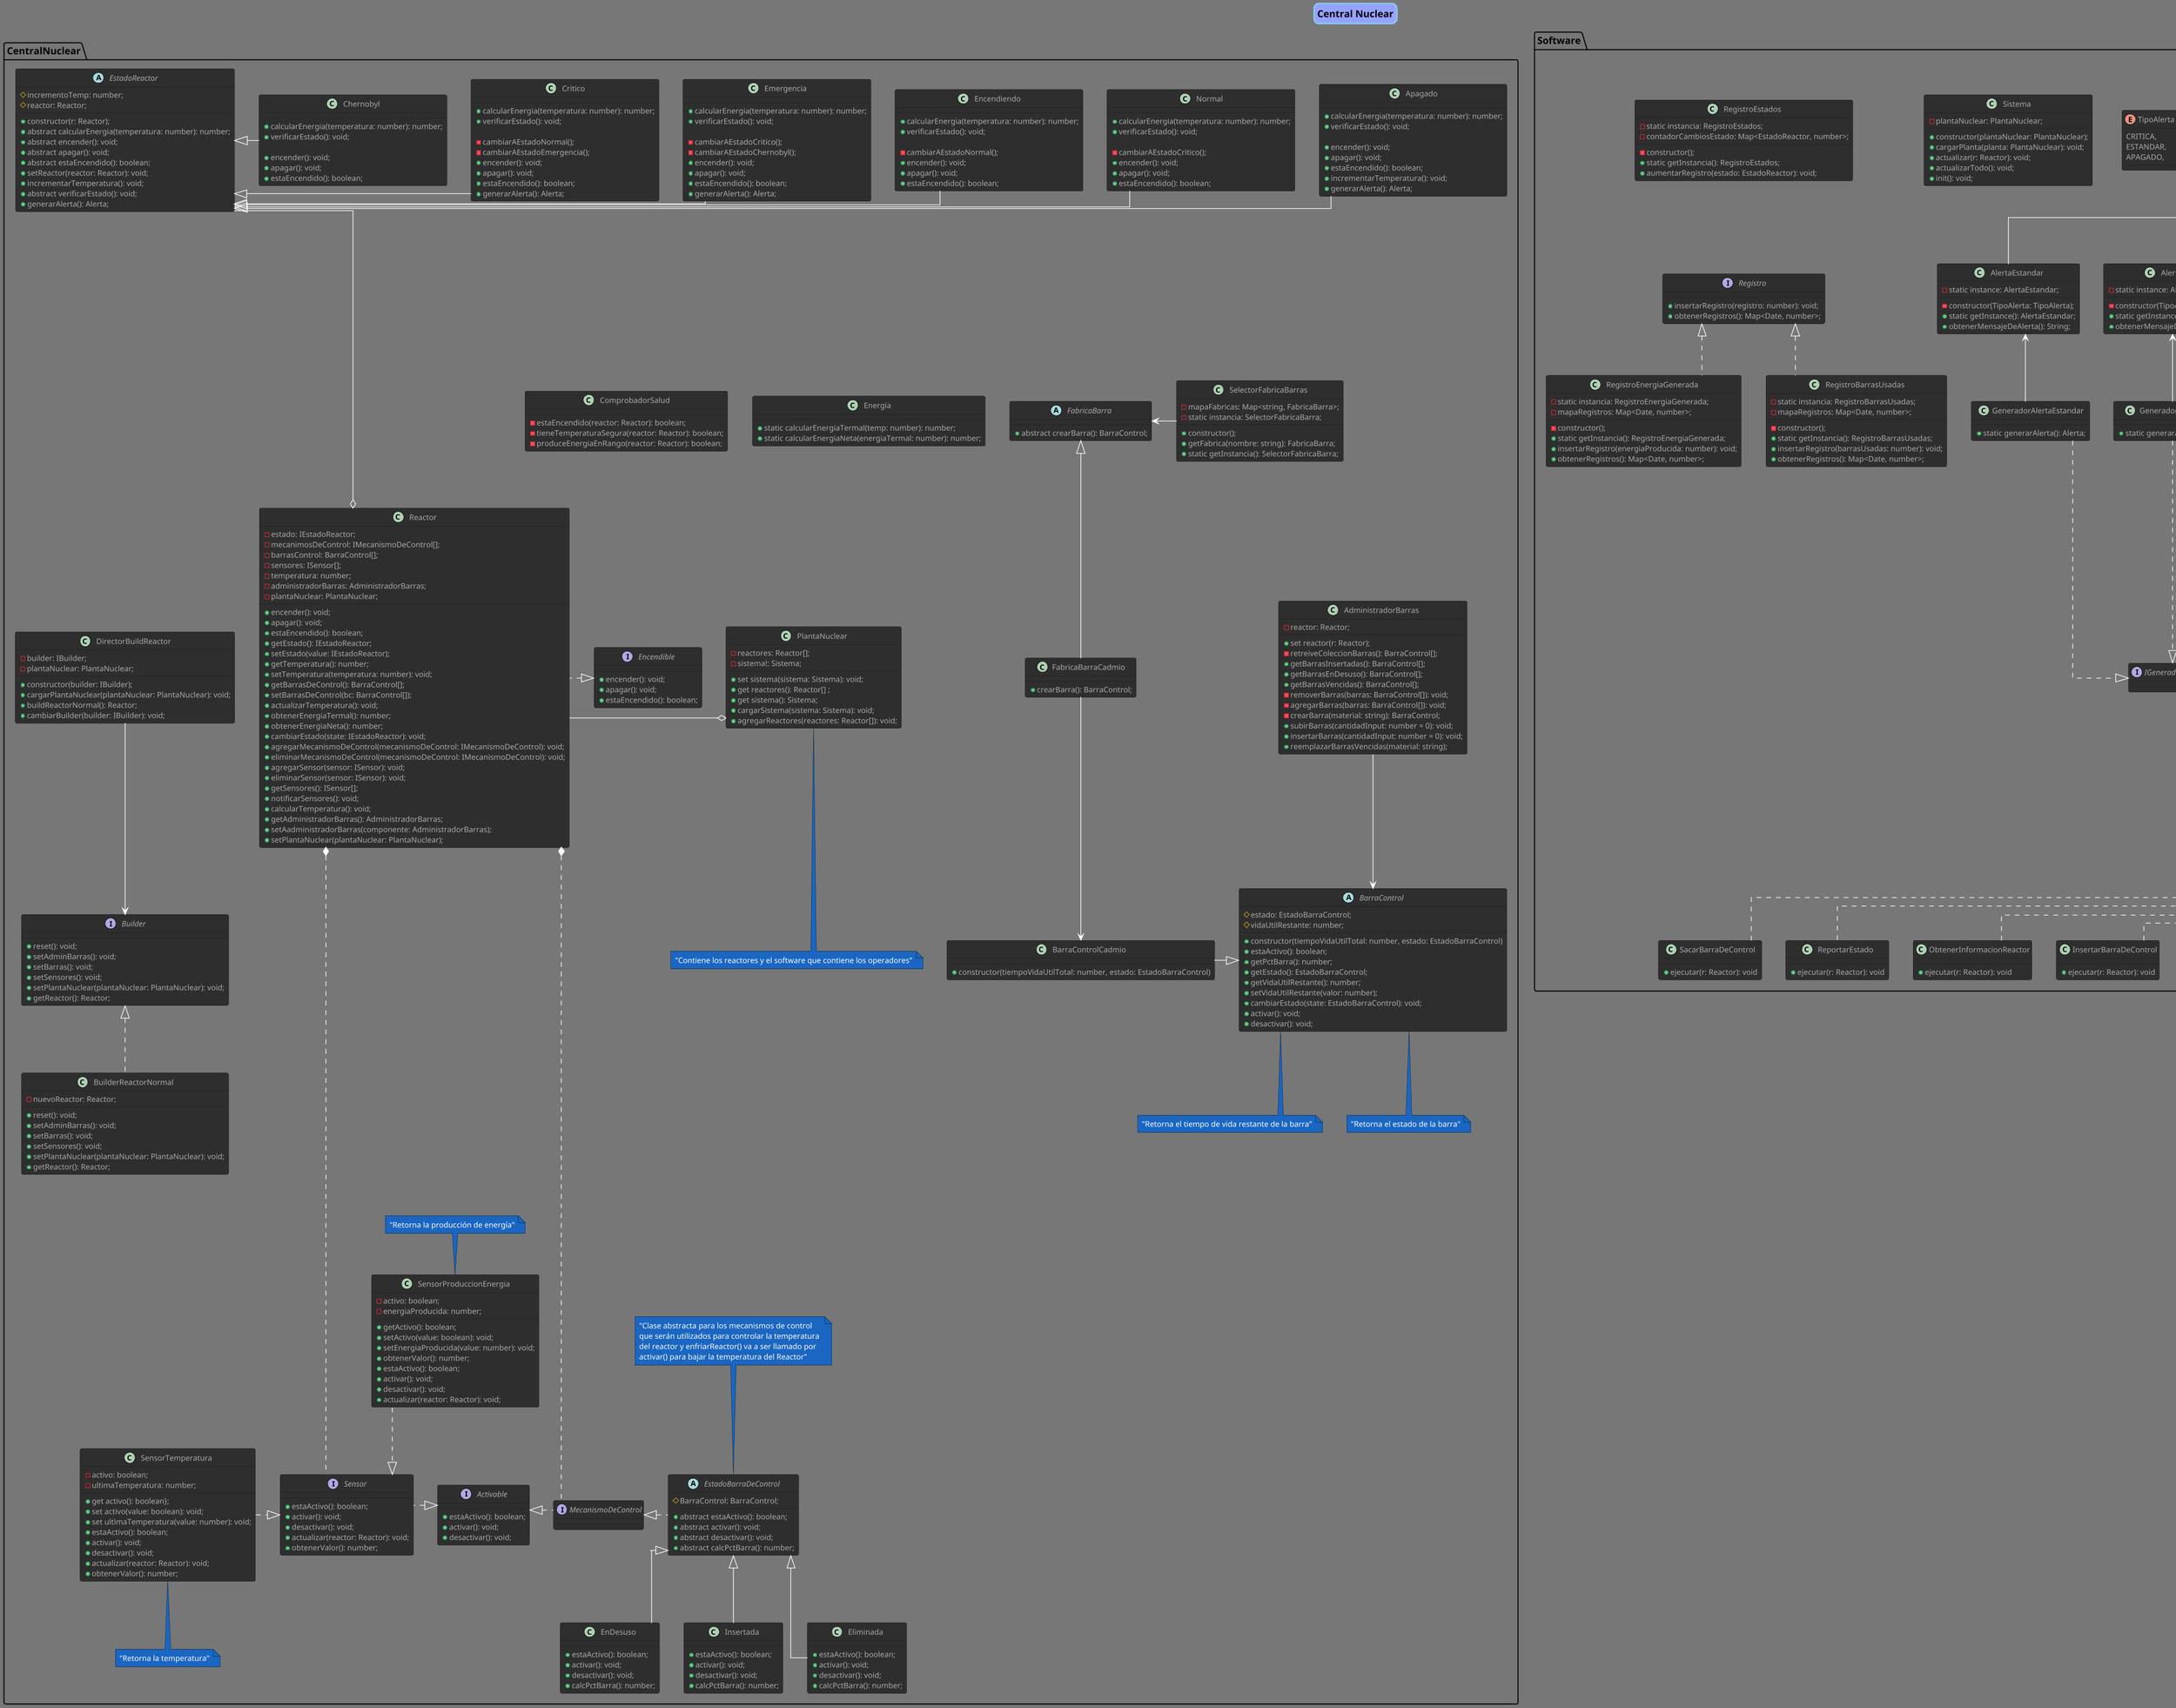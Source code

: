 @startuml TP

title "Central Nuclear"
!theme reddress-darkblue
scale 1.3

skinparam titleBorderRoundCorner 15
skinparam titleBorderThickness 2
skinparam titleBorderColor skyBlue
skinparam titleBackgroundColor #96a2ff


package CentralNuclear {

abstract class EstadoBarraDeControl {
    #BarraControl: BarraControl;

    +abstract estaActivo(): boolean;
    +abstract activar(): void;
    +abstract desactivar(): void;
    +abstract calcPctBarra(): number;
}

class Eliminada {
    +estaActivo(): boolean;
    +activar(): void;
    +desactivar(): void;
    +calcPctBarra(): number;
}

class EnDesuso {
    +estaActivo(): boolean;
    +activar(): void;
    +desactivar(): void;
    +calcPctBarra(): number;
}

class Insertada {
    +estaActivo(): boolean;
    +activar(): void;
    +desactivar(): void;
    +calcPctBarra(): number;
}

abstract class FabricaBarra {
    +abstract crearBarra(): BarraControl;
}

class FabricaBarraCadmio {
    +crearBarra(): BarraControl;
}

class SelectorFabricaBarras {
    -mapaFabricas: Map<string, FabricaBarra>;
    -static instancia: SelectorFabricaBarra;

    +constructor();
    +getFabrica(nombre: string): FabricaBarra;
    +static getInstancia(): SelectorFabricaBarra;
}

abstract class BarraControl {
    #estado: EstadoBarraControl;
    #vidaUtilRestante: number;

    +constructor(tiempoVidaUtilTotal: number, estado: EstadoBarraControl)
    +estaActivo(): boolean;
    +getPctBarra(): number;
    +getEstado(): EstadoBarraControl;
    +getVidaUtilRestante(): number;
    +setVidaUtilRestante(valor: number);
    +cambiarEstado(state: EstadoBarraControl): void;
    +activar(): void;
    +desactivar(): void;
}

class BarraControlCadmio {
    +constructor(tiempoVidaUtilTotal: number, estado: EstadoBarraControl)
}

interface Activable {
    +estaActivo(): boolean;
    +activar(): void;
    +desactivar(): void;
}

interface Encendible {
    +encender(): void;
    +apagar(): void;
    +estaEncendido(): boolean;
}

interface MecanismoDeControl {

}

interface Sensor {
    +estaActivo(): boolean;
    +activar(): void;
    +desactivar(): void;
    +actualizar(reactor: Reactor): void;
    +obtenerValor(): number;
}

class Reactor {
    -estado: IEstadoReactor;
    -mecanimosDeControl: IMecanismoDeControl[];
    -barrasControl: BarraControl[];
    -sensores: ISensor[];
    -temperatura: number;
    -administradorBarras: AdministradorBarras;
    -plantaNuclear: PlantaNuclear;

    +encender(): void;
    +apagar(): void;
    +estaEncendido(): boolean;
    +getEstado(): IEstadoReactor;
    +setEstado(value: IEstadoReactor);
    +getTemperatura(): number;
    +setTemperatura(temperatura: number): void;
    +getBarrasDeControl(): BarraControl[];
    +setBarrasDeControl(bc: BarraControl[]);
    +actualizarTemperatura(): void;
    +obtenerEnergiaTermal(): number;
    +obtenerEnergiaNeta(): number;
    +cambiarEstado(state: IEstadoReactor): void;
    +agregarMecanismoDeControl(mecanismoDeControl: IMecanismoDeControl): void;
    +eliminarMecanismoDeControl(mecanismoDeControl: IMecanismoDeControl): void;
    +agregarSensor(sensor: ISensor): void;
    +eliminarSensor(sensor: ISensor): void;
    +getSensores(): ISensor[];
    +notificarSensores(): void;
    +calcularTemperatura(): void;
    +getAdministradorBarras(): AdministradorBarras;
    +setAadministradorBarras(componente: AdministradorBarras);
    +setPlantaNuclear(plantaNuclear: PlantaNuclear);
}

class AdministradorBarras {
    -reactor: Reactor;

    +set reactor(r: Reactor);
    -retreiveColeccionBarras(): BarraControl[];
    +getBarrasInsertadas(): BarraControl[];
    +getBarrasEnDesuso(): BarraControl[];
    +getBarrasVencidas(): BarraControl[];
    -removerBarras(barras: BarraControl[]): void;
    -agregarBarras(barras: BarraControl[]): void;
    -crearBarra(material: string): BarraControl;
    +subirBarras(cantidadInput: number = 0): void;
    +insertarBarras(cantidadInput: number = 0): void;
    +reemplazarBarrasVencidas(material: string);
}

interface Builder {
    +reset(): void;
    +setAdminBarras(): void;
    +setBarras(): void;
    +setSensores(): void;
    +setPlantaNuclear(plantaNuclear: PlantaNuclear): void;
    +getReactor(): Reactor;
}

class DirectorBuildReactor {
    -builder: IBuilder;
    -plantaNuclear: PlantaNuclear;

    +constructor(builder: IBuilder);
    +cargarPlantaNuclear(plantaNuclear: PlantaNuclear): void;
    +buildReactorNormal(): Reactor;
    +cambiarBuilder(builder: IBuilder): void;
}

class BuilderReactorNormal {
    -nuevoReactor: Reactor;

    +reset(): void;
    +setAdminBarras(): void;
    +setBarras(): void;
    +setSensores(): void;
    +setPlantaNuclear(plantaNuclear: PlantaNuclear): void;
    +getReactor(): Reactor;
}

abstract class EstadoReactor {
    #incrementoTemp: number;
    #reactor: Reactor;

    +constructor(r: Reactor);
    +abstract calcularEnergia(temperatura: number): number;
    +abstract encender(): void;
    +abstract apagar(): void;
    +abstract estaEncendido(): boolean;
    +setReactor(reactor: Reactor): void;
    +incrementarTemperatura(): void;
    +abstract verificarEstado(): void;
    +generarAlerta(): Alerta;
}

class Normal {
    +calcularEnergia(temperatura: number): number;
    +verificarEstado(): void;

    -cambiarAEstadoCritico();
    +encender(): void;
    +apagar(): void;
    +estaEncendido(): boolean;
}

class Encendiendo {
    +calcularEnergia(temperatura: number): number;
    +verificarEstado(): void;

    -cambiarAEstadoNormal();
    +encender(): void;
    +apagar(): void;
    +estaEncendido(): boolean;
}

class Emergencia {
    +calcularEnergia(temperatura: number): number;
    +verificarEstado(): void;

    -cambiarAEstadoCritico();
    -cambiarAEstadoChernobyl();
    +encender(): void;
    +apagar(): void;
    +estaEncendido(): boolean;
    +generarAlerta(): Alerta;
}

class Critico {
    +calcularEnergia(temperatura: number): number;
    +verificarEstado(): void;

    -cambiarAEstadoNormal();
    -cambiarAEstadoEmergencia();
    +encender(): void;
    +apagar(): void;
    +estaEncendido(): boolean;
    +generarAlerta(): Alerta;
}

class Chernobyl {
    +calcularEnergia(temperatura: number): number;
    +verificarEstado(): void;

    +encender(): void;
    +apagar(): void;
    +estaEncendido(): boolean;
}

class Apagado {
    +calcularEnergia(temperatura: number): number;
    +verificarEstado(): void;

    +encender(): void;
    +apagar(): void;
    +estaEncendido(): boolean;
    +incrementarTemperatura(): void;
    +generarAlerta(): Alerta;
}

class Energia {
    +static calcularEnergiaTermal(temp: number): number;
    +static calcularEnergiaNeta(energiaTermal: number): number;
}

class SensorProduccionEnergia {
    -activo: boolean;
    -energiaProducida: number;

    +getActivo(): boolean;
    +setActivo(value: boolean): void;
    +setEnergiaProducida(value: number): void;
    +obtenerValor(): number;
    +estaActivo(): boolean;
    +activar(): void;
    +desactivar(): void;
    +actualizar(reactor: Reactor): void;
}

class SensorTemperatura {
    -activo: boolean;
    -ultimaTemperatura: number;

    +get activo(): boolean};
    +set activo(value: boolean): void;
    +set ultimaTemperatura(value: number): void;
    +estaActivo(): boolean;
    +activar(): void;
    +desactivar(): void;
    +actualizar(reactor: Reactor): void;
    +obtenerValor(): number;
}

class PlantaNuclear {
    -reactores: Reactor[];
    -sistema!: Sistema;

    +set sistema(sistema: Sistema): void;
    +get reactores(): Reactor[] ;
    +get sistema(): Sistema;
    +cargarSistema(sistema: Sistema): void;
    +agregarReactores(reactores: Reactor[]): void;
}

class ComprobadorSalud {
    -estaEncendido(reactor: Reactor): boolean;
    -tieneTemperaturaSegura(reactor: Reactor): boolean;
    -produceEnergiaEnRango(reactor: Reactor): boolean;
}


'Relaciones
EstadoBarraDeControl <|-- Eliminada
EstadoBarraDeControl <|-- EnDesuso
EstadoBarraDeControl <|-- Insertada
EstadoBarraDeControl .l.|> MecanismoDeControl
FabricaBarra <|-- FabricaBarraCadmio
Energia o-[hidden]r- FabricaBarra
BarraControl <|-l- BarraControlCadmio
FabricaBarraCadmio --> BarraControlCadmio
SelectorFabricaBarras -l-> FabricaBarra
AdministradorBarras --> BarraControl

Activable <|.r. MecanismoDeControl
Activable <|.. Sensor

Builder <|.. BuilderReactorNormal
DirectorBuildReactor --> Builder

EstadoReactor <|- Normal
EstadoReactor <|- Encendiendo
EstadoReactor <|- Emergencia
EstadoReactor <|- Critico
EstadoReactor <|- Chernobyl
EstadoReactor <|- Apagado

Sensor <|.u. SensorProduccionEnergia
Sensor <|.l. SensorTemperatura

Reactor -r-o PlantaNuclear
Reactor *... Sensor
Reactor *...... MecanismoDeControl
EstadoReactor ----o Reactor
Encendible  <|.r. Reactor
ComprobadorSalud -d[hidden]- Encendible
DirectorBuildReactor -r[hidden]- Encendible
Energia -d[hidden]- PlantaNuclear

Activable -[hidden]r- MecanismoDeControl
Activable -[hidden]l- Sensor



'Notas
note bottom of SensorTemperatura: "Retorna la temperatura"
note top of SensorProduccionEnergia: "Retorna la producción de energía"
note bottom of BarraControl: "Retorna el estado de la barra"
note bottom of BarraControl: "Retorna el tiempo de vida restante de la barra"
note bottom of PlantaNuclear: "Contiene los reactores y el software que contiene los operadores"
note top of EstadoBarraDeControl: "Clase abstracta para los mecanismos de control \nque serán utilizados para controlar la temperatura \ndel reactor y enfriarReactor() va a ser llamado por \nactivar() para bajar la temperatura del Reactor"


}

package Software {
skinparam Linetype ortho

interface Command {
    +ejecutar(r: Reactor): void
}

class ApagarReactor {
    +ejecutar(r: Reactor): void
}

class EncenderReactor {
    +ejecutar(r: Reactor): void
}

class InsertarBarraDeControl {
    +ejecutar(r: Reactor): void
}

class ObtenerInformacionReactor {
    +ejecutar(r: Reactor): void
}

class ReportarEstado {
    +ejecutar(r: Reactor): void
}

class SacarBarraDeControl {
    +ejecutar(r: Reactor): void
}

abstract class Alerta {
    #tipoAlerta: TipoAlerta;
    #date: Date;
    #suscriptores: IEmpleado[];

    +constructor(tipoAlerta: TipoAlerta)
    +abstract obtenerMensajeDeAlerta(): String;
    +getTipoAlerta(): TipoAlerta;
    +setTipoAlerta(value: TipoAlerta);
    +getDate(): Date;
    +setDate(value: Date);
    +toString(): String;
    +agregarSuscriptor(suscriptor: IEmpleado): void;
    +removerSuscriptor(suscriptor: IEmpleado): void;
    +notificar(): void;
}

class AlertaApagado {
    -static instance: AlertaApagado;

    -constructor(TipoAlerta: TipoAlerta);
    +static getInstance(): AlertaApagado;
    +obtenerMensajeDeAlerta(): String;
}

class AlertaCritica {
    -static instance: AlertaCritica;

    -constructor(TipoAlerta: TipoAlerta);
    +static getInstance(): AlertaCritica;
    +obtenerMensajeDeAlerta(): String;
}

class AlertaEstandar {
    -static instance: AlertaEstandar;

    -constructor(TipoAlerta: TipoAlerta);
    +static getInstance(): AlertaEstandar;
    +obtenerMensajeDeAlerta(): String;
}

interface IGeneradorDeAlertas {

}

class GeneradorAlertaApagado {
    +static generarAlerta(): Alerta;
}

class GeneradorAlertaCritica {
    +static generarAlerta(): Alerta;
}

class GeneradorAlertaEstandar {
    +static generarAlerta(): Alerta;
}

enum TipoAlerta {
    CRITICA,
    ESTANDAR,
    APAGADO,
}

interface Empleado {
    +notificar(a: Alerta): void;
}

class Operario {
    -nombre : String;
    -reactor: Reactor;

    +constructor(reactor: Reactor, nombre : String);
    +realizarOperacion(r: Reactor): void;
    +notificar(a: Alerta): void;
}

class Supervisor {
    +notificar(a: Alerta): void;
}

class Sistema {
    -plantaNuclear: PlantaNuclear;

    +constructor(plantaNuclear: PlantaNuclear);
    +cargarPlanta(planta: PlantaNuclear): void;
    +actualizar(r: Reactor): void;
    +actualizarTodo(): void;
    +init(): void;
}

interface Registro {
    +insertarRegistro(registro: number): void;
    +obtenerRegistros(): Map<Date, number>;
}

class RegistroEstados {
    -static instancia: RegistroEstados;
    -contadorCambiosEstado: Map<EstadoReactor, number>;

    -constructor();
    +static getInstancia(): RegistroEstados;
    +aumentarRegistro(estado: EstadoReactor): void;
}

class RegistroEnergiaGenerada {
    -static instancia: RegistroEnergiaGenerada;
    -mapaRegistros: Map<Date, number>;

    -constructor();
    +static getInstancia(): RegistroEnergiaGenerada;
    +insertarRegistro(energiaProducida: number): void;
    +obtenerRegistros(): Map<Date, number>;
}

class RegistroBarrasUsadas {
    -static instancia: RegistroBarrasUsadas;
    -mapaRegistros: Map<Date, number>;

    -constructor();
    +static getInstancia(): RegistroBarrasUsadas;
    +insertarRegistro(barrasUsadas: number): void;
    +obtenerRegistros(): Map<Date, number>;
}

' Relaciones
Command <|.l. ApagarReactor
Command <|.l. EncenderReactor
Command <|.l. InsertarBarraDeControl
Command <|.l. ObtenerInformacionReactor
Command <|.l. ReportarEstado
Command <|.l. SacarBarraDeControl

Operario ---> Command

Alerta <|-- AlertaApagado
Alerta <|-- AlertaCritica
Alerta <|-- AlertaEstandar
Alerta -l[hidden]- TipoAlerta
Alerta <-- Empleado

IGeneradorDeAlertas <|.u. GeneradorAlertaApagado
IGeneradorDeAlertas <|.u. GeneradorAlertaCritica
IGeneradorDeAlertas <|.u. GeneradorAlertaEstandar

GeneradorAlertaApagado -u-> AlertaApagado
GeneradorAlertaCritica -u-> AlertaCritica
GeneradorAlertaEstandar -u-> AlertaEstandar

Empleado <|.. Operario
Empleado <|.. Supervisor

Registro <|.. RegistroEnergiaGenerada
Registro <|.. RegistroBarrasUsadas
RegistroEstados -d[hidden]- Registro

@enduml

